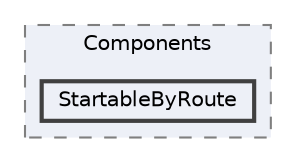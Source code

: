 digraph "Web/Modules/EleWise.ELMA.CRM.Workflow.Processes.Web/Components/StartableByRoute"
{
 // LATEX_PDF_SIZE
  bgcolor="transparent";
  edge [fontname=Helvetica,fontsize=10,labelfontname=Helvetica,labelfontsize=10];
  node [fontname=Helvetica,fontsize=10,shape=box,height=0.2,width=0.4];
  compound=true
  subgraph clusterdir_0b2dd099c1cc8de474274174b93f0ac0 {
    graph [ bgcolor="#edf0f7", pencolor="grey50", label="Components", fontname=Helvetica,fontsize=10 style="filled,dashed", URL="dir_0b2dd099c1cc8de474274174b93f0ac0.html",tooltip=""]
  dir_af072740924d21bbdb8d1507aa213aee [label="StartableByRoute", fillcolor="#edf0f7", color="grey25", style="filled,bold", URL="dir_af072740924d21bbdb8d1507aa213aee.html",tooltip=""];
  }
}
